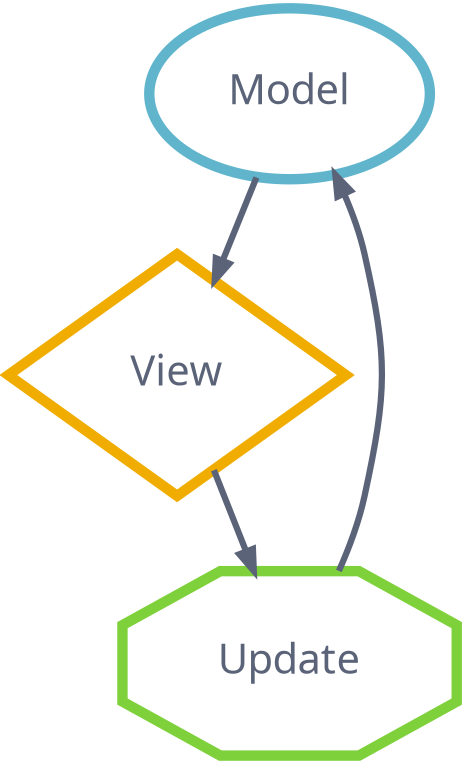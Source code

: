 digraph TEA {
    {
        node [penwidth="5", margin=".25", fontcolor="#5a6378", fontsize=20, fontname="sans-serif"]
        Model [shape=oval, color="#60b5cc"]
        View [shape=diamond, color="#f0ad00"]
        Update [shape=octagon, color="#7fd13b"]
    }

    subgraph tea {
        edge [penwidth="3", color="#5a6378", arrowsize="1",]
        Update -> Model;
        Model -> View;
        View -> Update;
    }
}